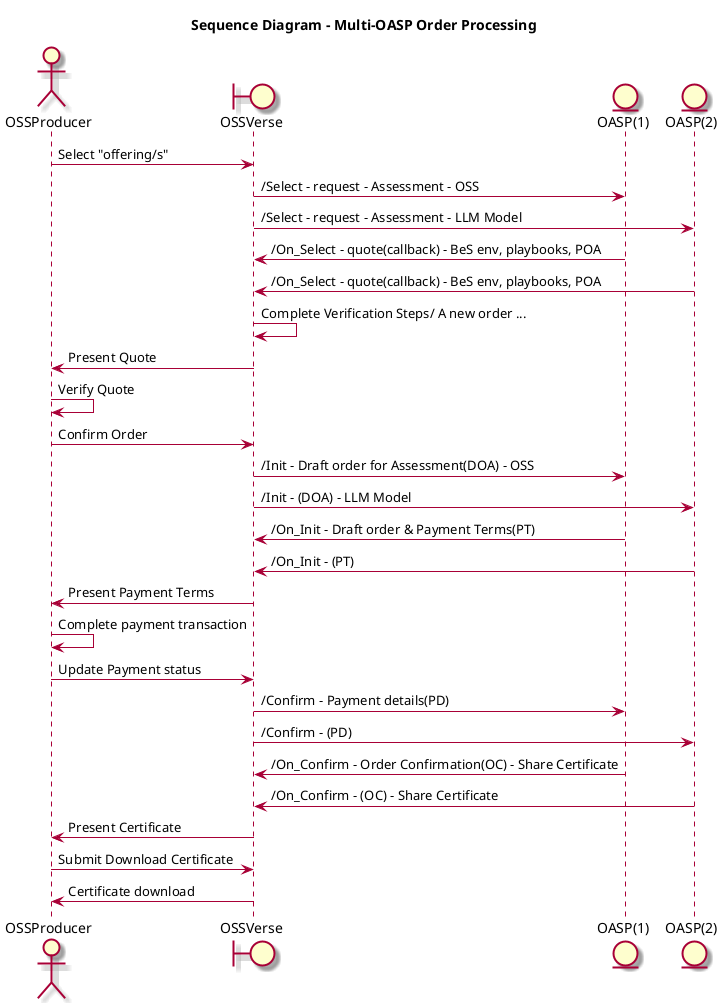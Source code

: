 @startuml
skin rose

title "Sequence Diagram - Multi-OASP Order Processing"

actor "OSSProducer" as OSP
boundary "OSSVerse" as OSSVerse
entity "OASP(1)" as OASP1
entity "OASP(2)" as OASP2




OSP -> OSSVerse : Select "offering/s"

OSSVerse -> OASP1: /Select - request - Assessment - OSS
OSSVerse -> OASP2: /Select - request - Assessment - LLM Model

OASP1 -> OSSVerse: /On_Select - quote(callback) - BeS env, playbooks, POA
OASP2 -> OSSVerse: /On_Select - quote(callback) - BeS env, playbooks, POA

OSSVerse -> OSSVerse: Complete Verification Steps/ A new order ...
OSSVerse -> OSP: Present Quote
OSP -> OSP: Verify Quote
OSP -> OSSVerse: Confirm Order

OSSVerse -> OASP1: /Init - Draft order for Assessment(DOA) - OSS
OSSVerse -> OASP2: /Init - (DOA) - LLM Model

OASP1 -> OSSVerse: /On_Init - Draft order & Payment Terms(PT)
OASP2 -> OSSVerse: /On_Init - (PT)

OSSVerse -> OSP: Present Payment Terms
OSP -> OSP: Complete payment transaction

OSP -> OSSVerse: Update Payment status


OSSVerse -> OASP1: /Confirm - Payment details(PD)
OSSVerse -> OASP2: /Confirm - (PD)

OASP1 -> OSSVerse: /On_Confirm - Order Confirmation(OC) - Share Certificate
OASP2 -> OSSVerse: /On_Confirm - (OC) - Share Certificate

OSSVerse -> OSP: Present Certificate
OSP -> OSSVerse:  Submit Download Certificate
OSSVerse -> OSP: Certificate download

@enduml